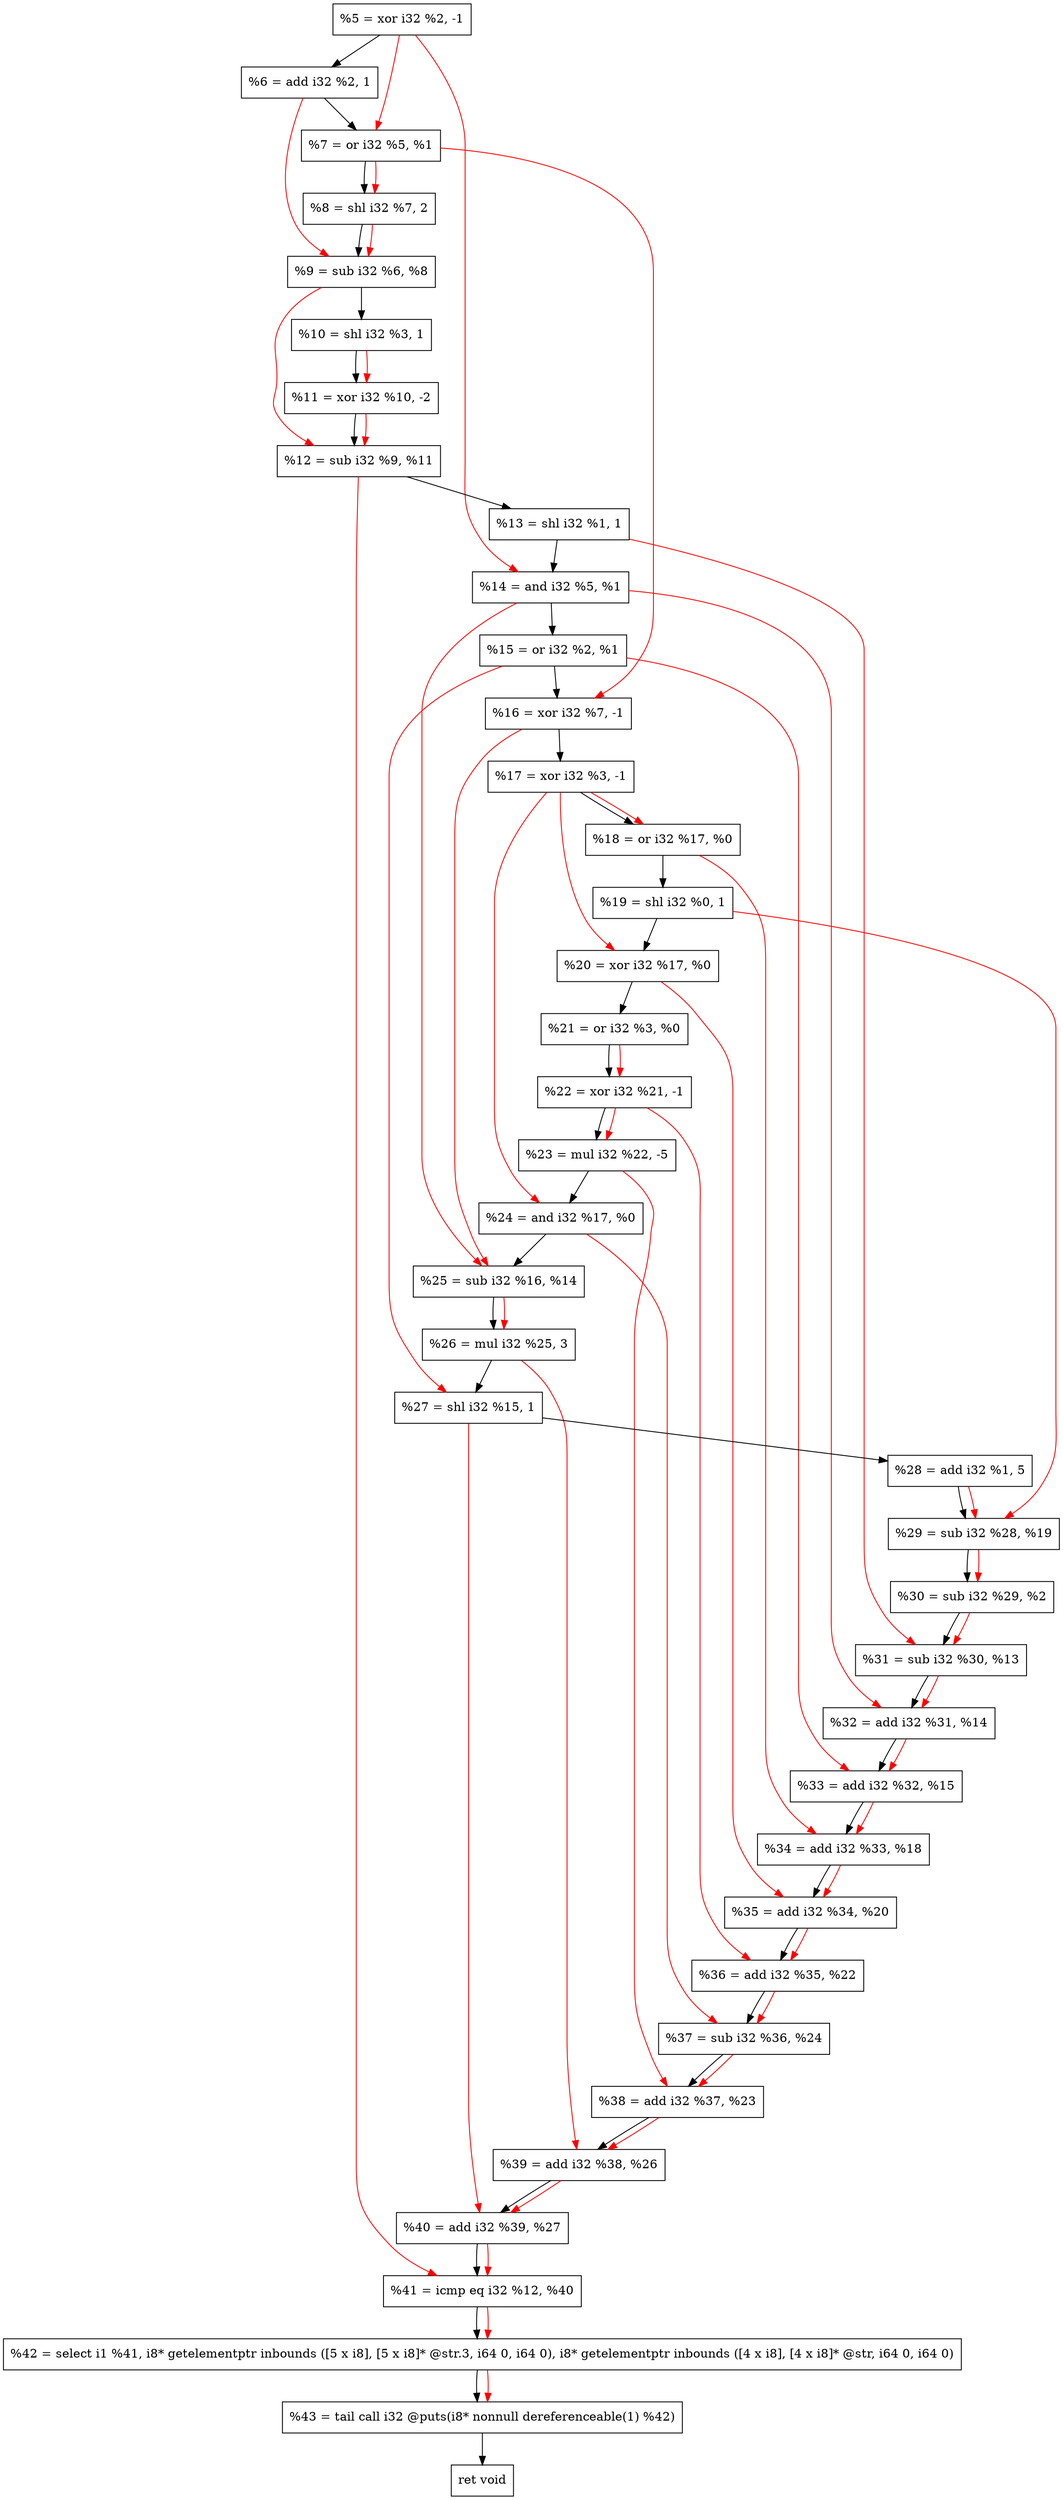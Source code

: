 digraph "DFG for'crackme' function" {
	Node0xa4d090[shape=record, label="  %5 = xor i32 %2, -1"];
	Node0xa4d130[shape=record, label="  %6 = add i32 %2, 1"];
	Node0xa4d1a0[shape=record, label="  %7 = or i32 %5, %1"];
	Node0xa4d240[shape=record, label="  %8 = shl i32 %7, 2"];
	Node0xa4d2b0[shape=record, label="  %9 = sub i32 %6, %8"];
	Node0xa4d320[shape=record, label="  %10 = shl i32 %3, 1"];
	Node0xa4d3c0[shape=record, label="  %11 = xor i32 %10, -2"];
	Node0xa4d430[shape=record, label="  %12 = sub i32 %9, %11"];
	Node0xa4d4a0[shape=record, label="  %13 = shl i32 %1, 1"];
	Node0xa4d510[shape=record, label="  %14 = and i32 %5, %1"];
	Node0xa4d580[shape=record, label="  %15 = or i32 %2, %1"];
	Node0xa4d5f0[shape=record, label="  %16 = xor i32 %7, -1"];
	Node0xa4d660[shape=record, label="  %17 = xor i32 %3, -1"];
	Node0xa4d6d0[shape=record, label="  %18 = or i32 %17, %0"];
	Node0xa4d740[shape=record, label="  %19 = shl i32 %0, 1"];
	Node0xa4d7b0[shape=record, label="  %20 = xor i32 %17, %0"];
	Node0xa4d820[shape=record, label="  %21 = or i32 %3, %0"];
	Node0xa4d890[shape=record, label="  %22 = xor i32 %21, -1"];
	Node0xa4d930[shape=record, label="  %23 = mul i32 %22, -5"];
	Node0xa4d9a0[shape=record, label="  %24 = and i32 %17, %0"];
	Node0xa4da10[shape=record, label="  %25 = sub i32 %16, %14"];
	Node0xa4dab0[shape=record, label="  %26 = mul i32 %25, 3"];
	Node0xa4db20[shape=record, label="  %27 = shl i32 %15, 1"];
	Node0xa4dbc0[shape=record, label="  %28 = add i32 %1, 5"];
	Node0xa4dc30[shape=record, label="  %29 = sub i32 %28, %19"];
	Node0xa4dca0[shape=record, label="  %30 = sub i32 %29, %2"];
	Node0xa4dd10[shape=record, label="  %31 = sub i32 %30, %13"];
	Node0xa4dd80[shape=record, label="  %32 = add i32 %31, %14"];
	Node0xa4e000[shape=record, label="  %33 = add i32 %32, %15"];
	Node0xa4e070[shape=record, label="  %34 = add i32 %33, %18"];
	Node0xa4e0e0[shape=record, label="  %35 = add i32 %34, %20"];
	Node0xa4e150[shape=record, label="  %36 = add i32 %35, %22"];
	Node0xa4e1c0[shape=record, label="  %37 = sub i32 %36, %24"];
	Node0xa4e230[shape=record, label="  %38 = add i32 %37, %23"];
	Node0xa4e2a0[shape=record, label="  %39 = add i32 %38, %26"];
	Node0xa4e310[shape=record, label="  %40 = add i32 %39, %27"];
	Node0xa4e380[shape=record, label="  %41 = icmp eq i32 %12, %40"];
	Node0x9ed268[shape=record, label="  %42 = select i1 %41, i8* getelementptr inbounds ([5 x i8], [5 x i8]* @str.3, i64 0, i64 0), i8* getelementptr inbounds ([4 x i8], [4 x i8]* @str, i64 0, i64 0)"];
	Node0xa4e820[shape=record, label="  %43 = tail call i32 @puts(i8* nonnull dereferenceable(1) %42)"];
	Node0xa4e870[shape=record, label="  ret void"];
	Node0xa4d090 -> Node0xa4d130;
	Node0xa4d130 -> Node0xa4d1a0;
	Node0xa4d1a0 -> Node0xa4d240;
	Node0xa4d240 -> Node0xa4d2b0;
	Node0xa4d2b0 -> Node0xa4d320;
	Node0xa4d320 -> Node0xa4d3c0;
	Node0xa4d3c0 -> Node0xa4d430;
	Node0xa4d430 -> Node0xa4d4a0;
	Node0xa4d4a0 -> Node0xa4d510;
	Node0xa4d510 -> Node0xa4d580;
	Node0xa4d580 -> Node0xa4d5f0;
	Node0xa4d5f0 -> Node0xa4d660;
	Node0xa4d660 -> Node0xa4d6d0;
	Node0xa4d6d0 -> Node0xa4d740;
	Node0xa4d740 -> Node0xa4d7b0;
	Node0xa4d7b0 -> Node0xa4d820;
	Node0xa4d820 -> Node0xa4d890;
	Node0xa4d890 -> Node0xa4d930;
	Node0xa4d930 -> Node0xa4d9a0;
	Node0xa4d9a0 -> Node0xa4da10;
	Node0xa4da10 -> Node0xa4dab0;
	Node0xa4dab0 -> Node0xa4db20;
	Node0xa4db20 -> Node0xa4dbc0;
	Node0xa4dbc0 -> Node0xa4dc30;
	Node0xa4dc30 -> Node0xa4dca0;
	Node0xa4dca0 -> Node0xa4dd10;
	Node0xa4dd10 -> Node0xa4dd80;
	Node0xa4dd80 -> Node0xa4e000;
	Node0xa4e000 -> Node0xa4e070;
	Node0xa4e070 -> Node0xa4e0e0;
	Node0xa4e0e0 -> Node0xa4e150;
	Node0xa4e150 -> Node0xa4e1c0;
	Node0xa4e1c0 -> Node0xa4e230;
	Node0xa4e230 -> Node0xa4e2a0;
	Node0xa4e2a0 -> Node0xa4e310;
	Node0xa4e310 -> Node0xa4e380;
	Node0xa4e380 -> Node0x9ed268;
	Node0x9ed268 -> Node0xa4e820;
	Node0xa4e820 -> Node0xa4e870;
edge [color=red]
	Node0xa4d090 -> Node0xa4d1a0;
	Node0xa4d1a0 -> Node0xa4d240;
	Node0xa4d130 -> Node0xa4d2b0;
	Node0xa4d240 -> Node0xa4d2b0;
	Node0xa4d320 -> Node0xa4d3c0;
	Node0xa4d2b0 -> Node0xa4d430;
	Node0xa4d3c0 -> Node0xa4d430;
	Node0xa4d090 -> Node0xa4d510;
	Node0xa4d1a0 -> Node0xa4d5f0;
	Node0xa4d660 -> Node0xa4d6d0;
	Node0xa4d660 -> Node0xa4d7b0;
	Node0xa4d820 -> Node0xa4d890;
	Node0xa4d890 -> Node0xa4d930;
	Node0xa4d660 -> Node0xa4d9a0;
	Node0xa4d5f0 -> Node0xa4da10;
	Node0xa4d510 -> Node0xa4da10;
	Node0xa4da10 -> Node0xa4dab0;
	Node0xa4d580 -> Node0xa4db20;
	Node0xa4dbc0 -> Node0xa4dc30;
	Node0xa4d740 -> Node0xa4dc30;
	Node0xa4dc30 -> Node0xa4dca0;
	Node0xa4dca0 -> Node0xa4dd10;
	Node0xa4d4a0 -> Node0xa4dd10;
	Node0xa4dd10 -> Node0xa4dd80;
	Node0xa4d510 -> Node0xa4dd80;
	Node0xa4dd80 -> Node0xa4e000;
	Node0xa4d580 -> Node0xa4e000;
	Node0xa4e000 -> Node0xa4e070;
	Node0xa4d6d0 -> Node0xa4e070;
	Node0xa4e070 -> Node0xa4e0e0;
	Node0xa4d7b0 -> Node0xa4e0e0;
	Node0xa4e0e0 -> Node0xa4e150;
	Node0xa4d890 -> Node0xa4e150;
	Node0xa4e150 -> Node0xa4e1c0;
	Node0xa4d9a0 -> Node0xa4e1c0;
	Node0xa4e1c0 -> Node0xa4e230;
	Node0xa4d930 -> Node0xa4e230;
	Node0xa4e230 -> Node0xa4e2a0;
	Node0xa4dab0 -> Node0xa4e2a0;
	Node0xa4e2a0 -> Node0xa4e310;
	Node0xa4db20 -> Node0xa4e310;
	Node0xa4d430 -> Node0xa4e380;
	Node0xa4e310 -> Node0xa4e380;
	Node0xa4e380 -> Node0x9ed268;
	Node0x9ed268 -> Node0xa4e820;
}
